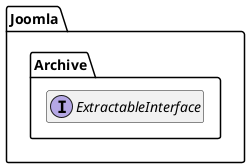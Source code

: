 @startuml
set namespaceSeparator \\
hide members
hide << alias >> circle

interface Joomla\\Archive\\ExtractableInterface
@enduml
